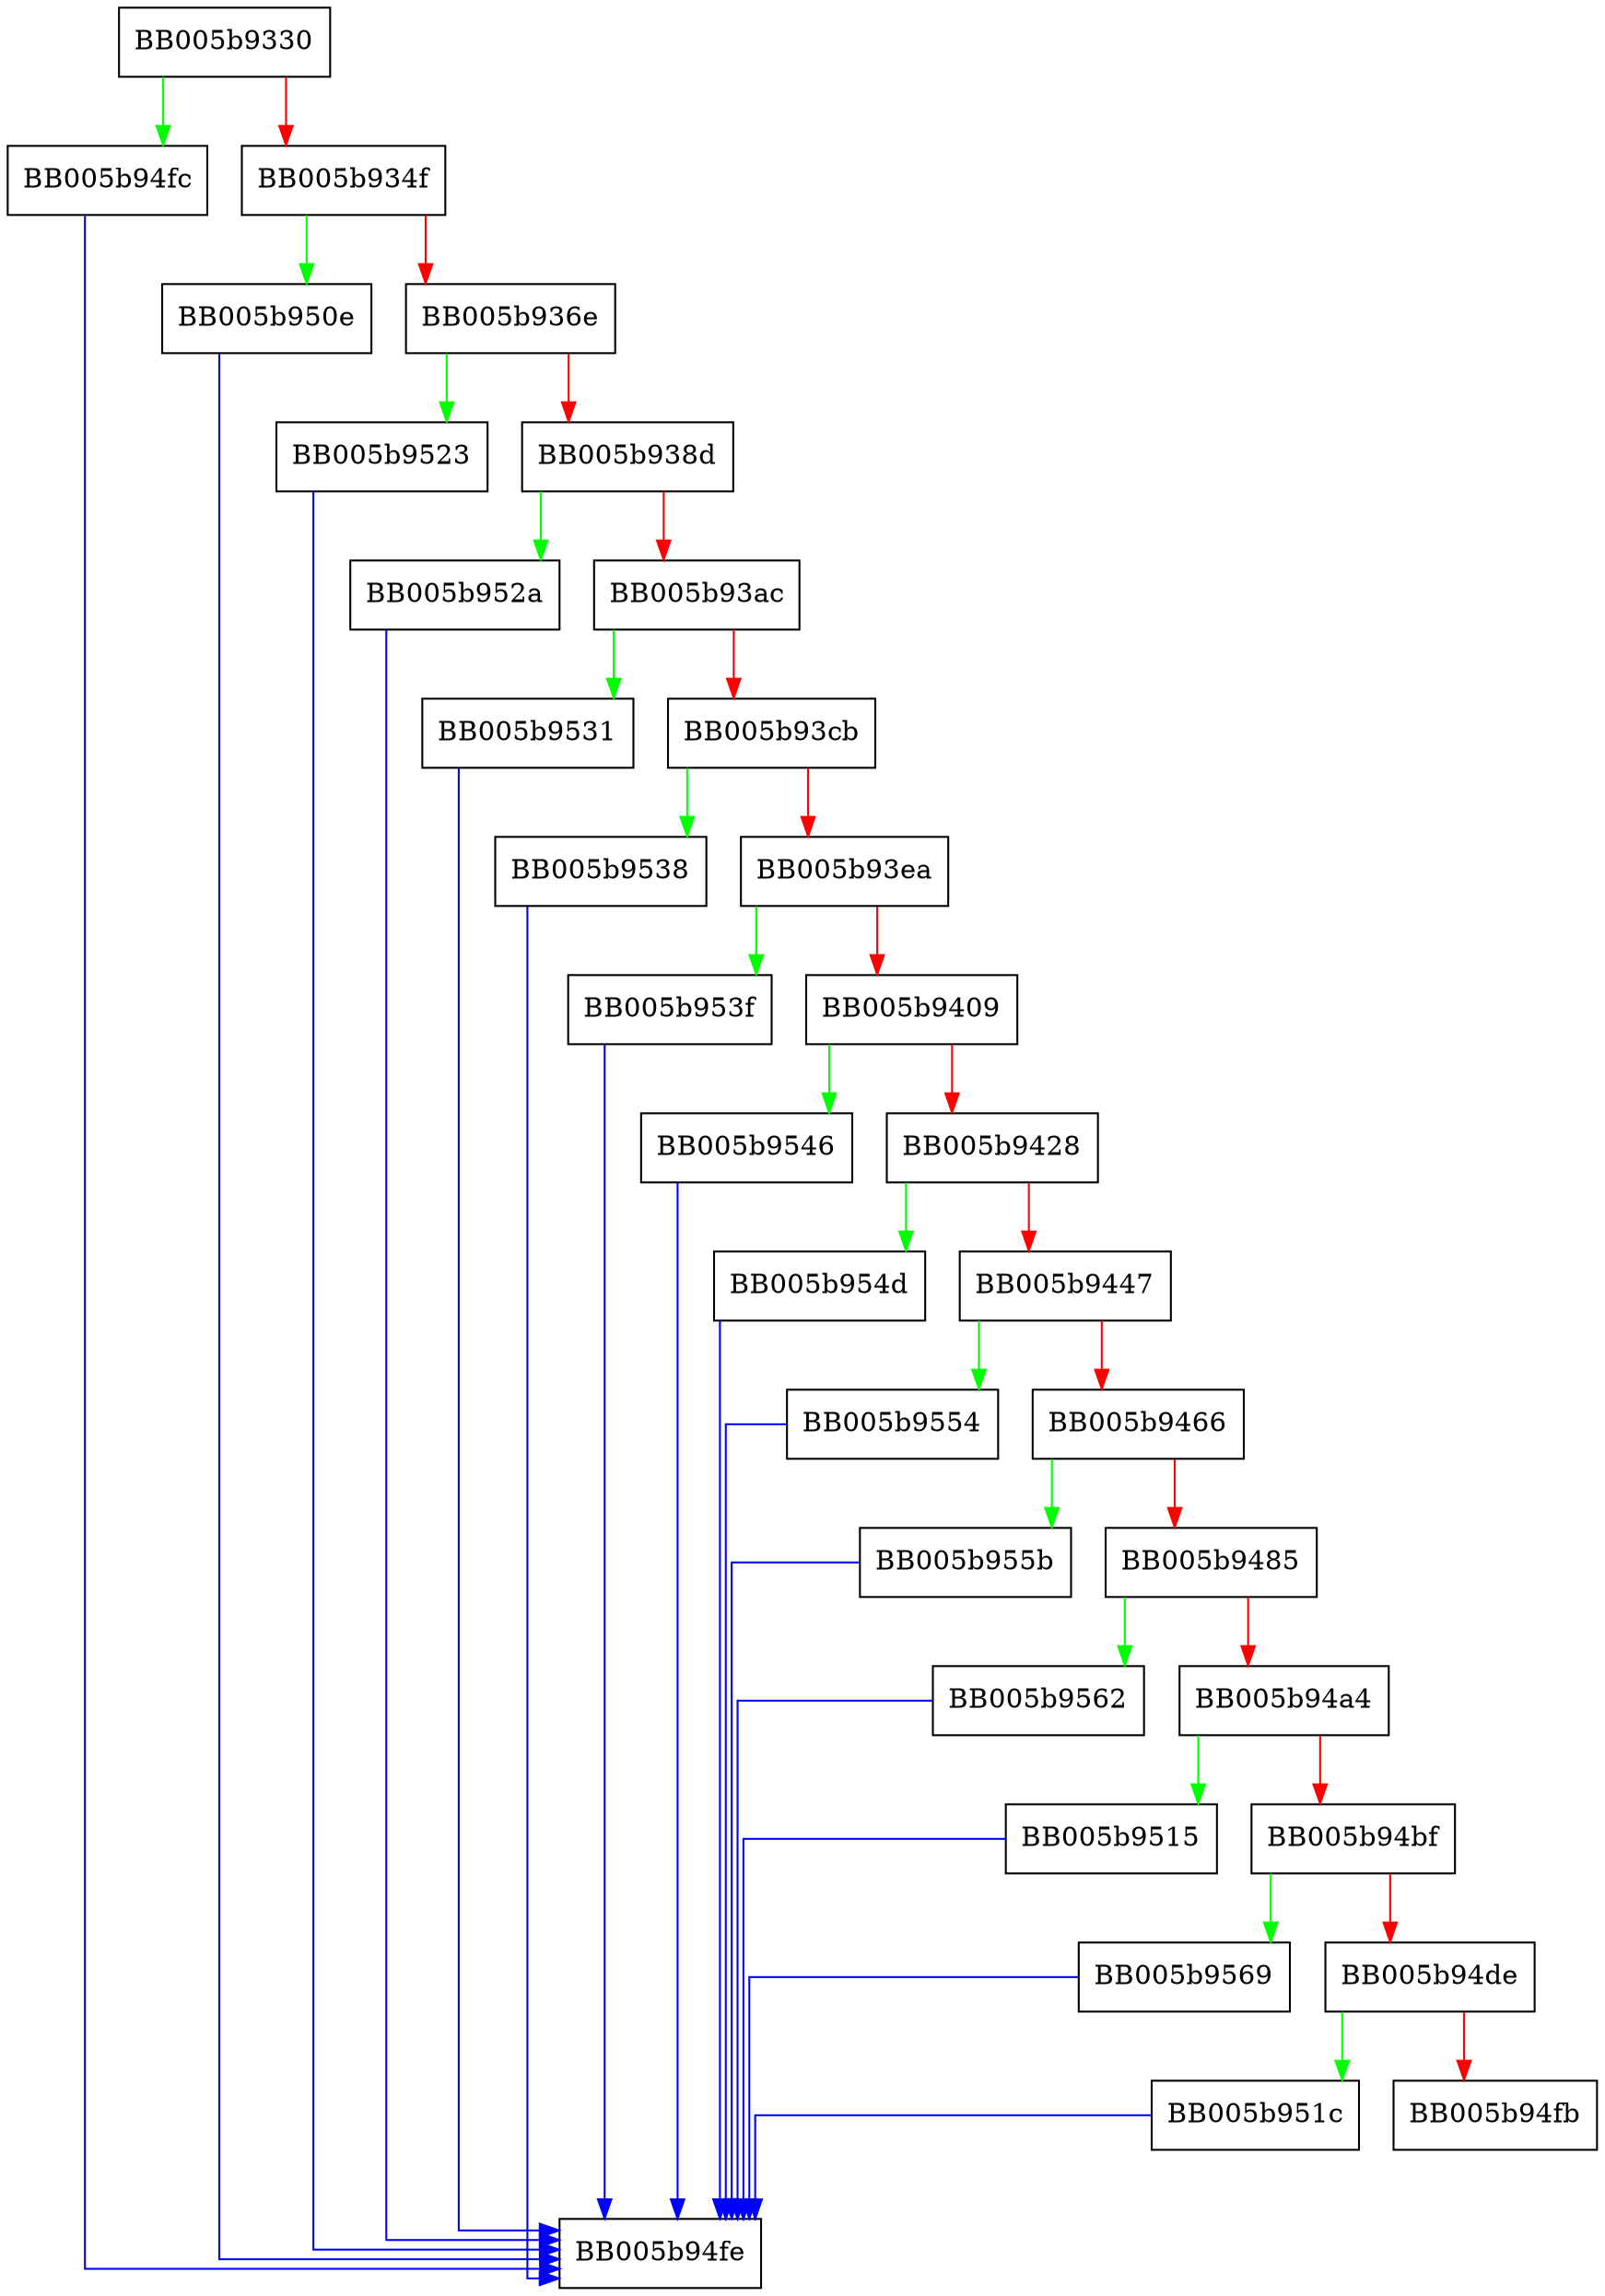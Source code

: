 digraph ossl_ec_curve_nist2nid_int {
  node [shape="box"];
  graph [splines=ortho];
  BB005b9330 -> BB005b94fc [color="green"];
  BB005b9330 -> BB005b934f [color="red"];
  BB005b934f -> BB005b950e [color="green"];
  BB005b934f -> BB005b936e [color="red"];
  BB005b936e -> BB005b9523 [color="green"];
  BB005b936e -> BB005b938d [color="red"];
  BB005b938d -> BB005b952a [color="green"];
  BB005b938d -> BB005b93ac [color="red"];
  BB005b93ac -> BB005b9531 [color="green"];
  BB005b93ac -> BB005b93cb [color="red"];
  BB005b93cb -> BB005b9538 [color="green"];
  BB005b93cb -> BB005b93ea [color="red"];
  BB005b93ea -> BB005b953f [color="green"];
  BB005b93ea -> BB005b9409 [color="red"];
  BB005b9409 -> BB005b9546 [color="green"];
  BB005b9409 -> BB005b9428 [color="red"];
  BB005b9428 -> BB005b954d [color="green"];
  BB005b9428 -> BB005b9447 [color="red"];
  BB005b9447 -> BB005b9554 [color="green"];
  BB005b9447 -> BB005b9466 [color="red"];
  BB005b9466 -> BB005b955b [color="green"];
  BB005b9466 -> BB005b9485 [color="red"];
  BB005b9485 -> BB005b9562 [color="green"];
  BB005b9485 -> BB005b94a4 [color="red"];
  BB005b94a4 -> BB005b9515 [color="green"];
  BB005b94a4 -> BB005b94bf [color="red"];
  BB005b94bf -> BB005b9569 [color="green"];
  BB005b94bf -> BB005b94de [color="red"];
  BB005b94de -> BB005b951c [color="green"];
  BB005b94de -> BB005b94fb [color="red"];
  BB005b94fc -> BB005b94fe [color="blue"];
  BB005b950e -> BB005b94fe [color="blue"];
  BB005b9515 -> BB005b94fe [color="blue"];
  BB005b951c -> BB005b94fe [color="blue"];
  BB005b9523 -> BB005b94fe [color="blue"];
  BB005b952a -> BB005b94fe [color="blue"];
  BB005b9531 -> BB005b94fe [color="blue"];
  BB005b9538 -> BB005b94fe [color="blue"];
  BB005b953f -> BB005b94fe [color="blue"];
  BB005b9546 -> BB005b94fe [color="blue"];
  BB005b954d -> BB005b94fe [color="blue"];
  BB005b9554 -> BB005b94fe [color="blue"];
  BB005b955b -> BB005b94fe [color="blue"];
  BB005b9562 -> BB005b94fe [color="blue"];
  BB005b9569 -> BB005b94fe [color="blue"];
}
